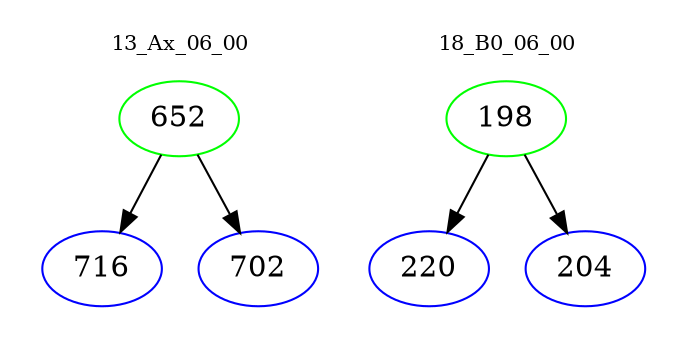 digraph{
subgraph cluster_0 {
color = white
label = "13_Ax_06_00";
fontsize=10;
T0_652 [label="652", color="green"]
T0_652 -> T0_716 [color="black"]
T0_716 [label="716", color="blue"]
T0_652 -> T0_702 [color="black"]
T0_702 [label="702", color="blue"]
}
subgraph cluster_1 {
color = white
label = "18_B0_06_00";
fontsize=10;
T1_198 [label="198", color="green"]
T1_198 -> T1_220 [color="black"]
T1_220 [label="220", color="blue"]
T1_198 -> T1_204 [color="black"]
T1_204 [label="204", color="blue"]
}
}
